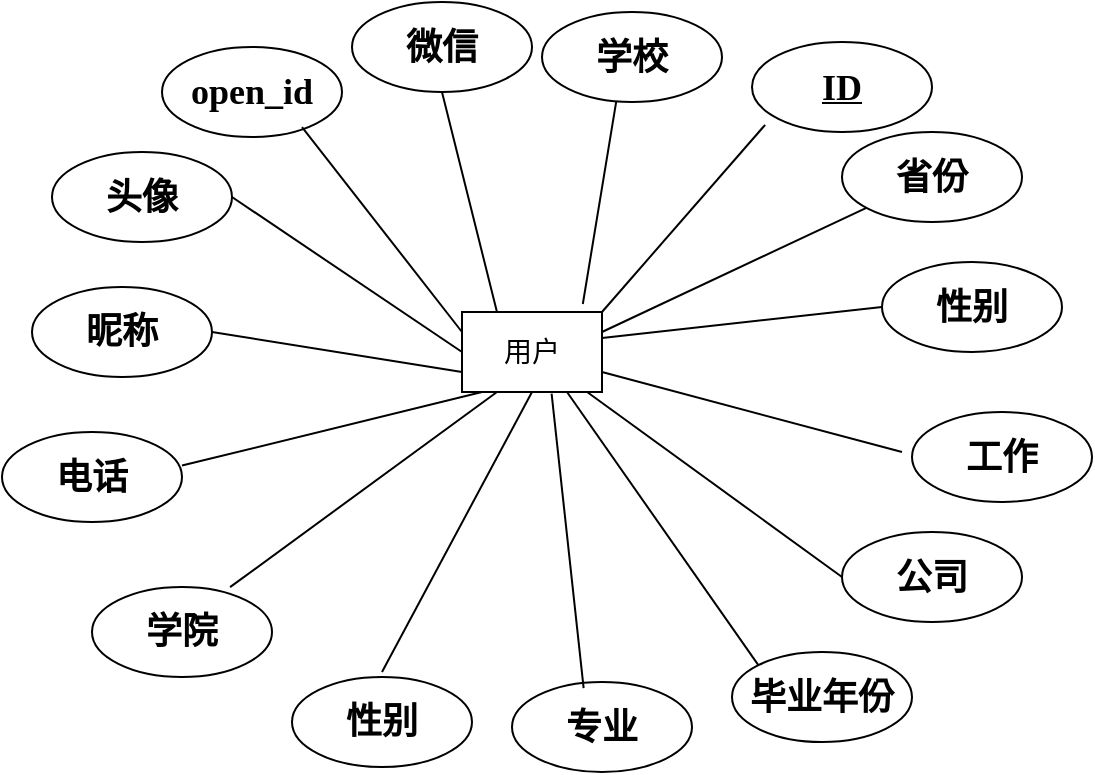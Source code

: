 <mxfile version="10.6.8" type="github"><diagram id="vmu4BHk6NGFIc5IeM8Mc" name="Ã§Â¬Â¬ 1 Ã©Â¡Âµ"><mxGraphModel dx="1228" dy="545" grid="1" gridSize="10" guides="1" tooltips="1" connect="1" arrows="1" fold="1" page="1" pageScale="1" pageWidth="827" pageHeight="1169" math="0" shadow="0"><root><mxCell id="0"/><mxCell id="1" parent="0"/><mxCell id="_wBjYyhJ8MaK4rEdYe84-1" value="&lt;font style=&quot;font-size: 14px&quot;&gt;用户&lt;/font&gt;" style="rounded=0;whiteSpace=wrap;html=1;" parent="1" vertex="1"><mxGeometry x="330" y="170" width="70" height="40" as="geometry"/></mxCell><mxCell id="_wBjYyhJ8MaK4rEdYe84-2" value="&lt;font style=&quot;font-size: 18px&quot;&gt;&lt;b&gt;open_id&lt;/b&gt;&lt;/font&gt;" style="ellipse;whiteSpace=wrap;html=1;fontFamily=Times new Roman;" parent="1" vertex="1"><mxGeometry x="180" y="37.5" width="90" height="45" as="geometry"/></mxCell><mxCell id="_wBjYyhJ8MaK4rEdYe84-3" value="&lt;font style=&quot;font-size: 18px&quot; face=&quot;宋体&quot;&gt;&lt;b&gt;头像&lt;/b&gt;&lt;/font&gt;" style="ellipse;whiteSpace=wrap;html=1;" parent="1" vertex="1"><mxGeometry x="125" y="90" width="90" height="45" as="geometry"/></mxCell><mxCell id="_wBjYyhJ8MaK4rEdYe84-4" value="&lt;font style=&quot;font-size: 18px&quot; face=&quot;宋体&quot;&gt;&lt;b&gt;昵称&lt;/b&gt;&lt;/font&gt;" style="ellipse;whiteSpace=wrap;html=1;" parent="1" vertex="1"><mxGeometry x="115" y="157.5" width="90" height="45" as="geometry"/></mxCell><mxCell id="_wBjYyhJ8MaK4rEdYe84-5" value="&lt;h4&gt;&lt;font style=&quot;font-size: 18px&quot; face=&quot;宋体&quot;&gt;电话&lt;/font&gt;&lt;/h4&gt;" style="ellipse;whiteSpace=wrap;html=1;" parent="1" vertex="1"><mxGeometry x="100" y="230" width="90" height="45" as="geometry"/></mxCell><mxCell id="_wBjYyhJ8MaK4rEdYe84-6" value="&lt;font style=&quot;font-size: 18px&quot; face=&quot;宋体&quot;&gt;&lt;b&gt;微信&lt;/b&gt;&lt;/font&gt;" style="ellipse;whiteSpace=wrap;html=1;" parent="1" vertex="1"><mxGeometry x="275" y="15" width="90" height="45" as="geometry"/></mxCell><mxCell id="_wBjYyhJ8MaK4rEdYe84-7" value="&lt;font style=&quot;font-size: 18px&quot;&gt;&lt;b&gt;学校&lt;/b&gt;&lt;/font&gt;" style="ellipse;whiteSpace=wrap;html=1;fontFamily=宋体;" parent="1" vertex="1"><mxGeometry x="370" y="20" width="90" height="45" as="geometry"/></mxCell><mxCell id="_wBjYyhJ8MaK4rEdYe84-8" value="&lt;font style=&quot;font-size: 18px&quot; face=&quot;宋体&quot;&gt;&lt;b&gt;学院&lt;/b&gt;&lt;/font&gt;" style="ellipse;whiteSpace=wrap;html=1;" parent="1" vertex="1"><mxGeometry x="145" y="307.5" width="90" height="45" as="geometry"/></mxCell><mxCell id="_wBjYyhJ8MaK4rEdYe84-9" value="&lt;font style=&quot;font-size: 18px&quot; face=&quot;宋体&quot;&gt;&lt;b&gt;性别&lt;/b&gt;&lt;/font&gt;" style="ellipse;whiteSpace=wrap;html=1;" parent="1" vertex="1"><mxGeometry x="540" y="145" width="90" height="45" as="geometry"/></mxCell><mxCell id="_wBjYyhJ8MaK4rEdYe84-10" value="&lt;font style=&quot;font-size: 18px&quot; face=&quot;宋体&quot;&gt;&lt;b&gt;省份&lt;/b&gt;&lt;/font&gt;" style="ellipse;whiteSpace=wrap;html=1;" parent="1" vertex="1"><mxGeometry x="520" y="80" width="90" height="45" as="geometry"/></mxCell><mxCell id="_wBjYyhJ8MaK4rEdYe84-11" value="&lt;font style=&quot;font-size: 18px&quot; face=&quot;宋体&quot;&gt;&lt;b&gt;工作&lt;/b&gt;&lt;/font&gt;" style="ellipse;whiteSpace=wrap;html=1;" parent="1" vertex="1"><mxGeometry x="555" y="220" width="90" height="45" as="geometry"/></mxCell><mxCell id="_wBjYyhJ8MaK4rEdYe84-12" value="&lt;font style=&quot;font-size: 18px&quot; face=&quot;宋体&quot;&gt;&lt;b&gt;公司&lt;/b&gt;&lt;/font&gt;" style="ellipse;whiteSpace=wrap;html=1;" parent="1" vertex="1"><mxGeometry x="520" y="280" width="90" height="45" as="geometry"/></mxCell><mxCell id="_wBjYyhJ8MaK4rEdYe84-13" value="&lt;font style=&quot;font-size: 18px&quot; face=&quot;宋体&quot;&gt;&lt;b&gt;毕业年份&lt;/b&gt;&lt;/font&gt;" style="ellipse;whiteSpace=wrap;html=1;" parent="1" vertex="1"><mxGeometry x="465" y="340" width="90" height="45" as="geometry"/></mxCell><mxCell id="_wBjYyhJ8MaK4rEdYe84-14" value="&lt;font style=&quot;font-size: 18px&quot; face=&quot;宋体&quot;&gt;&lt;b&gt;专业&lt;/b&gt;&lt;/font&gt;" style="ellipse;whiteSpace=wrap;html=1;" parent="1" vertex="1"><mxGeometry x="355" y="355" width="90" height="45" as="geometry"/></mxCell><mxCell id="_wBjYyhJ8MaK4rEdYe84-15" value="&lt;font style=&quot;font-size: 18px&quot; face=&quot;宋体&quot;&gt;&lt;b&gt;性别&lt;/b&gt;&lt;/font&gt;" style="ellipse;whiteSpace=wrap;html=1;" parent="1" vertex="1"><mxGeometry x="245" y="352.5" width="90" height="45" as="geometry"/></mxCell><mxCell id="_wBjYyhJ8MaK4rEdYe84-17" value="" style="endArrow=none;html=1;entryX=0;entryY=0.25;entryDx=0;entryDy=0;exitX=0.778;exitY=0.889;exitDx=0;exitDy=0;exitPerimeter=0;" parent="1" source="_wBjYyhJ8MaK4rEdYe84-2" target="_wBjYyhJ8MaK4rEdYe84-1" edge="1"><mxGeometry width="50" height="50" relative="1" as="geometry"><mxPoint x="100" y="470" as="sourcePoint"/><mxPoint x="150" y="420" as="targetPoint"/></mxGeometry></mxCell><mxCell id="_wBjYyhJ8MaK4rEdYe84-18" value="" style="endArrow=none;html=1;entryX=0;entryY=0.5;entryDx=0;entryDy=0;exitX=1;exitY=0.5;exitDx=0;exitDy=0;" parent="1" source="_wBjYyhJ8MaK4rEdYe84-3" target="_wBjYyhJ8MaK4rEdYe84-1" edge="1"><mxGeometry width="50" height="50" relative="1" as="geometry"><mxPoint x="205" y="82.5" as="sourcePoint"/><mxPoint x="305" y="202.5" as="targetPoint"/></mxGeometry></mxCell><mxCell id="_wBjYyhJ8MaK4rEdYe84-19" value="" style="endArrow=none;html=1;entryX=0;entryY=0.75;entryDx=0;entryDy=0;exitX=1;exitY=0.5;exitDx=0;exitDy=0;" parent="1" source="_wBjYyhJ8MaK4rEdYe84-4" target="_wBjYyhJ8MaK4rEdYe84-1" edge="1"><mxGeometry width="50" height="50" relative="1" as="geometry"><mxPoint x="250" y="80" as="sourcePoint"/><mxPoint x="350" y="200" as="targetPoint"/></mxGeometry></mxCell><mxCell id="_wBjYyhJ8MaK4rEdYe84-20" value="" style="endArrow=none;html=1;entryX=0;entryY=0.75;entryDx=0;entryDy=0;exitX=1;exitY=0.373;exitDx=0;exitDy=0;exitPerimeter=0;" parent="1" source="_wBjYyhJ8MaK4rEdYe84-5" edge="1"><mxGeometry width="50" height="50" relative="1" as="geometry"><mxPoint x="215" y="190" as="sourcePoint"/><mxPoint x="340" y="210" as="targetPoint"/></mxGeometry></mxCell><mxCell id="_wBjYyhJ8MaK4rEdYe84-21" value="" style="endArrow=none;html=1;entryX=0.25;entryY=1;entryDx=0;entryDy=0;exitX=0.767;exitY=0.002;exitDx=0;exitDy=0;exitPerimeter=0;" parent="1" source="_wBjYyhJ8MaK4rEdYe84-8" target="_wBjYyhJ8MaK4rEdYe84-1" edge="1"><mxGeometry width="50" height="50" relative="1" as="geometry"><mxPoint x="225" y="200" as="sourcePoint"/><mxPoint x="350" y="220" as="targetPoint"/></mxGeometry></mxCell><mxCell id="_wBjYyhJ8MaK4rEdYe84-22" value="" style="endArrow=none;html=1;entryX=0.5;entryY=1;entryDx=0;entryDy=0;" parent="1" target="_wBjYyhJ8MaK4rEdYe84-1" edge="1"><mxGeometry width="50" height="50" relative="1" as="geometry"><mxPoint x="290" y="350" as="sourcePoint"/><mxPoint x="360" y="230" as="targetPoint"/></mxGeometry></mxCell><mxCell id="_wBjYyhJ8MaK4rEdYe84-23" value="" style="endArrow=none;html=1;entryX=0.64;entryY=1.02;entryDx=0;entryDy=0;exitX=0.398;exitY=0.067;exitDx=0;exitDy=0;exitPerimeter=0;entryPerimeter=0;" parent="1" source="_wBjYyhJ8MaK4rEdYe84-14" target="_wBjYyhJ8MaK4rEdYe84-1" edge="1"><mxGeometry width="50" height="50" relative="1" as="geometry"><mxPoint x="245" y="220" as="sourcePoint"/><mxPoint x="370" y="240" as="targetPoint"/></mxGeometry></mxCell><mxCell id="_wBjYyhJ8MaK4rEdYe84-24" value="" style="endArrow=none;html=1;entryX=0.75;entryY=1;entryDx=0;entryDy=0;exitX=0;exitY=0;exitDx=0;exitDy=0;" parent="1" source="_wBjYyhJ8MaK4rEdYe84-13" target="_wBjYyhJ8MaK4rEdYe84-1" edge="1"><mxGeometry width="50" height="50" relative="1" as="geometry"><mxPoint x="401" y="368" as="sourcePoint"/><mxPoint x="385" y="221" as="targetPoint"/></mxGeometry></mxCell><mxCell id="_wBjYyhJ8MaK4rEdYe84-25" value="" style="endArrow=none;html=1;exitX=0;exitY=0.5;exitDx=0;exitDy=0;" parent="1" source="_wBjYyhJ8MaK4rEdYe84-12" target="_wBjYyhJ8MaK4rEdYe84-1" edge="1"><mxGeometry width="50" height="50" relative="1" as="geometry"><mxPoint x="488" y="369" as="sourcePoint"/><mxPoint x="393" y="220" as="targetPoint"/></mxGeometry></mxCell><mxCell id="_wBjYyhJ8MaK4rEdYe84-26" value="" style="endArrow=none;html=1;entryX=1;entryY=0.75;entryDx=0;entryDy=0;" parent="1" target="_wBjYyhJ8MaK4rEdYe84-1" edge="1"><mxGeometry width="50" height="50" relative="1" as="geometry"><mxPoint x="550" y="240" as="sourcePoint"/><mxPoint x="403.455" y="220" as="targetPoint"/></mxGeometry></mxCell><mxCell id="_wBjYyhJ8MaK4rEdYe84-27" value="" style="endArrow=none;html=1;exitX=0;exitY=0.5;exitDx=0;exitDy=0;" parent="1" source="_wBjYyhJ8MaK4rEdYe84-9" edge="1"><mxGeometry width="50" height="50" relative="1" as="geometry"><mxPoint x="555" y="197.5" as="sourcePoint"/><mxPoint x="400" y="183" as="targetPoint"/></mxGeometry></mxCell><mxCell id="_wBjYyhJ8MaK4rEdYe84-28" value="" style="endArrow=none;html=1;" parent="1" source="_wBjYyhJ8MaK4rEdYe84-10" edge="1"><mxGeometry width="50" height="50" relative="1" as="geometry"><mxPoint x="550" y="178" as="sourcePoint"/><mxPoint x="400" y="180" as="targetPoint"/></mxGeometry></mxCell><mxCell id="_wBjYyhJ8MaK4rEdYe84-29" value="" style="endArrow=none;html=1;exitX=0.413;exitY=0.987;exitDx=0;exitDy=0;entryX=0.863;entryY=-0.1;entryDx=0;entryDy=0;exitPerimeter=0;entryPerimeter=0;" parent="1" source="_wBjYyhJ8MaK4rEdYe84-7" target="_wBjYyhJ8MaK4rEdYe84-1" edge="1"><mxGeometry width="50" height="50" relative="1" as="geometry"><mxPoint x="560" y="188" as="sourcePoint"/><mxPoint x="425" y="203" as="targetPoint"/></mxGeometry></mxCell><mxCell id="_wBjYyhJ8MaK4rEdYe84-30" value="" style="endArrow=none;html=1;exitX=0.5;exitY=1;exitDx=0;exitDy=0;entryX=0.25;entryY=0;entryDx=0;entryDy=0;" parent="1" source="_wBjYyhJ8MaK4rEdYe84-6" target="_wBjYyhJ8MaK4rEdYe84-1" edge="1"><mxGeometry width="50" height="50" relative="1" as="geometry"><mxPoint x="447" y="74" as="sourcePoint"/><mxPoint x="375" y="180" as="targetPoint"/></mxGeometry></mxCell><mxCell id="it2t5prUYN6x6bYaX1Fj-1" value="&lt;font style=&quot;font-size: 18px&quot; face=&quot;Times new Roman&quot;&gt;&lt;u&gt;&lt;b&gt;ID&lt;/b&gt;&lt;/u&gt;&lt;/font&gt;" style="ellipse;whiteSpace=wrap;html=1;" parent="1" vertex="1"><mxGeometry x="475" y="35" width="90" height="45" as="geometry"/></mxCell><mxCell id="it2t5prUYN6x6bYaX1Fj-2" value="" style="endArrow=none;html=1;exitX=0.073;exitY=0.92;exitDx=0;exitDy=0;exitPerimeter=0;" parent="1" source="it2t5prUYN6x6bYaX1Fj-1" edge="1"><mxGeometry width="50" height="50" relative="1" as="geometry"><mxPoint x="417" y="74" as="sourcePoint"/><mxPoint x="400" y="170" as="targetPoint"/></mxGeometry></mxCell></root></mxGraphModel></diagram></mxfile>